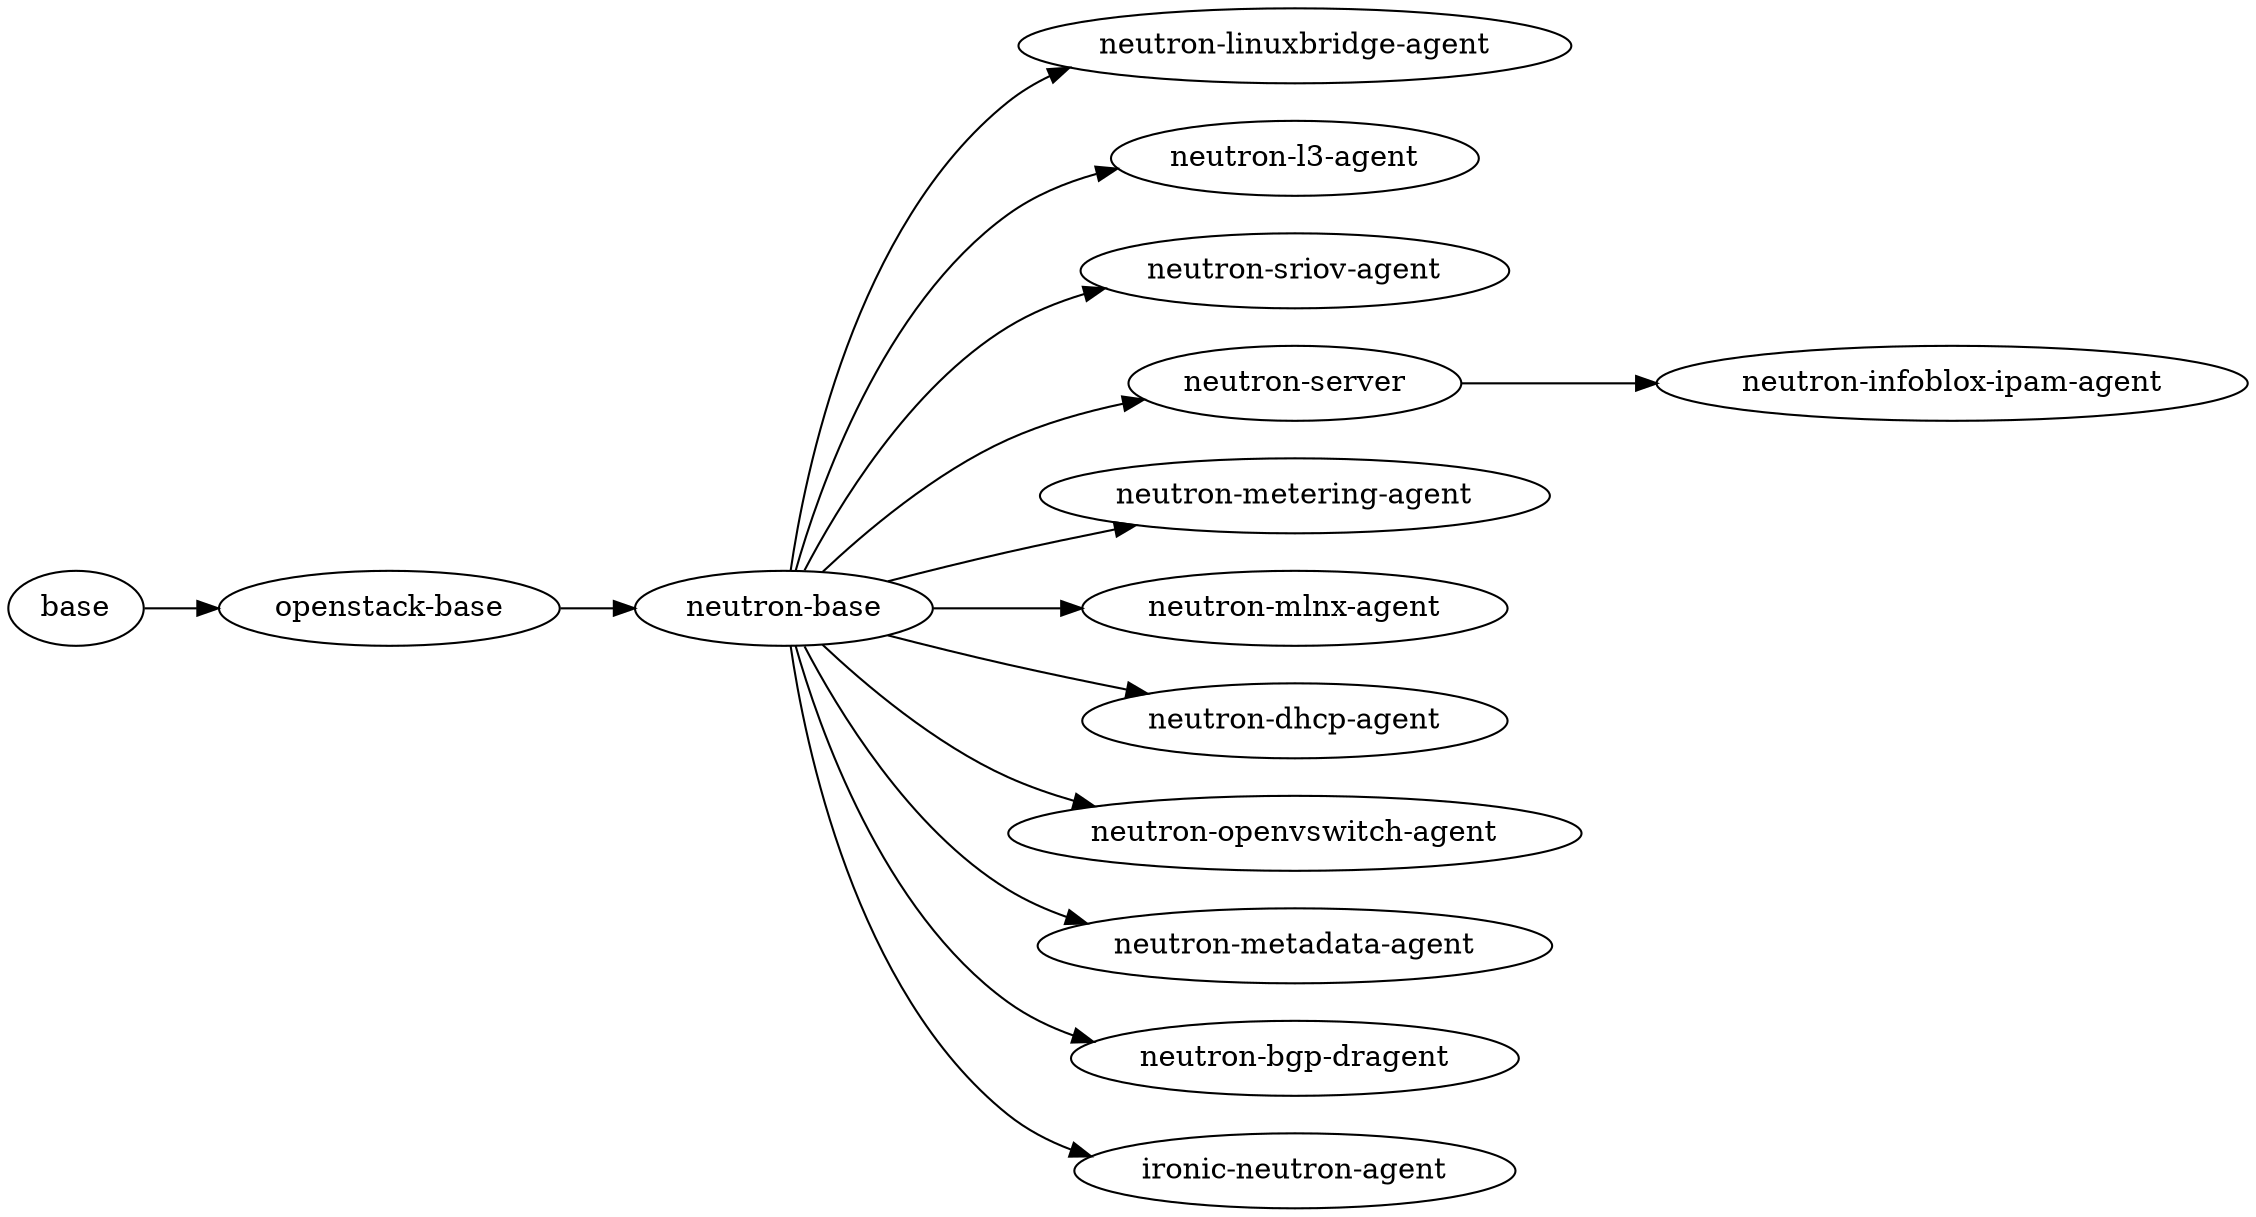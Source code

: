 // Docker Images Dependency
digraph {
rankdir=LR	base
	"neutron-linuxbridge-agent"
	"neutron-base" -> "neutron-linuxbridge-agent"
	"neutron-l3-agent"
	"neutron-base" -> "neutron-l3-agent"
	"neutron-sriov-agent"
	"neutron-base" -> "neutron-sriov-agent"
	"neutron-server"
	"neutron-base" -> "neutron-server"
	"neutron-metering-agent"
	"neutron-base" -> "neutron-metering-agent"
	"neutron-base"
	"openstack-base" -> "neutron-base"
	"neutron-mlnx-agent"
	"neutron-base" -> "neutron-mlnx-agent"
	"neutron-dhcp-agent"
	"neutron-base" -> "neutron-dhcp-agent"
	"neutron-openvswitch-agent"
	"neutron-base" -> "neutron-openvswitch-agent"
	"neutron-infoblox-ipam-agent"
	"neutron-server" -> "neutron-infoblox-ipam-agent"
	"neutron-metadata-agent"
	"neutron-base" -> "neutron-metadata-agent"
	"neutron-bgp-dragent"
	"neutron-base" -> "neutron-bgp-dragent"
	"ironic-neutron-agent"
	"neutron-base" -> "ironic-neutron-agent"
	"openstack-base"
	base -> "openstack-base"
}
